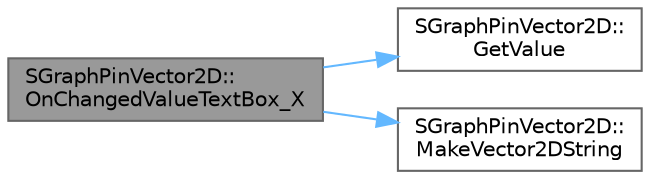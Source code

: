 digraph "SGraphPinVector2D::OnChangedValueTextBox_X"
{
 // INTERACTIVE_SVG=YES
 // LATEX_PDF_SIZE
  bgcolor="transparent";
  edge [fontname=Helvetica,fontsize=10,labelfontname=Helvetica,labelfontsize=10];
  node [fontname=Helvetica,fontsize=10,shape=box,height=0.2,width=0.4];
  rankdir="LR";
  Node1 [id="Node000001",label="SGraphPinVector2D::\lOnChangedValueTextBox_X",height=0.2,width=0.4,color="gray40", fillcolor="grey60", style="filled", fontcolor="black",tooltip=" "];
  Node1 -> Node2 [id="edge1_Node000001_Node000002",color="steelblue1",style="solid",tooltip=" "];
  Node2 [id="Node000002",label="SGraphPinVector2D::\lGetValue",height=0.2,width=0.4,color="grey40", fillcolor="white", style="filled",URL="$d3/d4a/classSGraphPinVector2D.html#adaee3d9a058fe6d049f609cc35adf570",tooltip=" "];
  Node1 -> Node3 [id="edge2_Node000001_Node000003",color="steelblue1",style="solid",tooltip=" "];
  Node3 [id="Node000003",label="SGraphPinVector2D::\lMakeVector2DString",height=0.2,width=0.4,color="grey40", fillcolor="white", style="filled",URL="$d3/d4a/classSGraphPinVector2D.html#af5fa20a26908cae09b9aca1398bbfccf",tooltip=" "];
}
